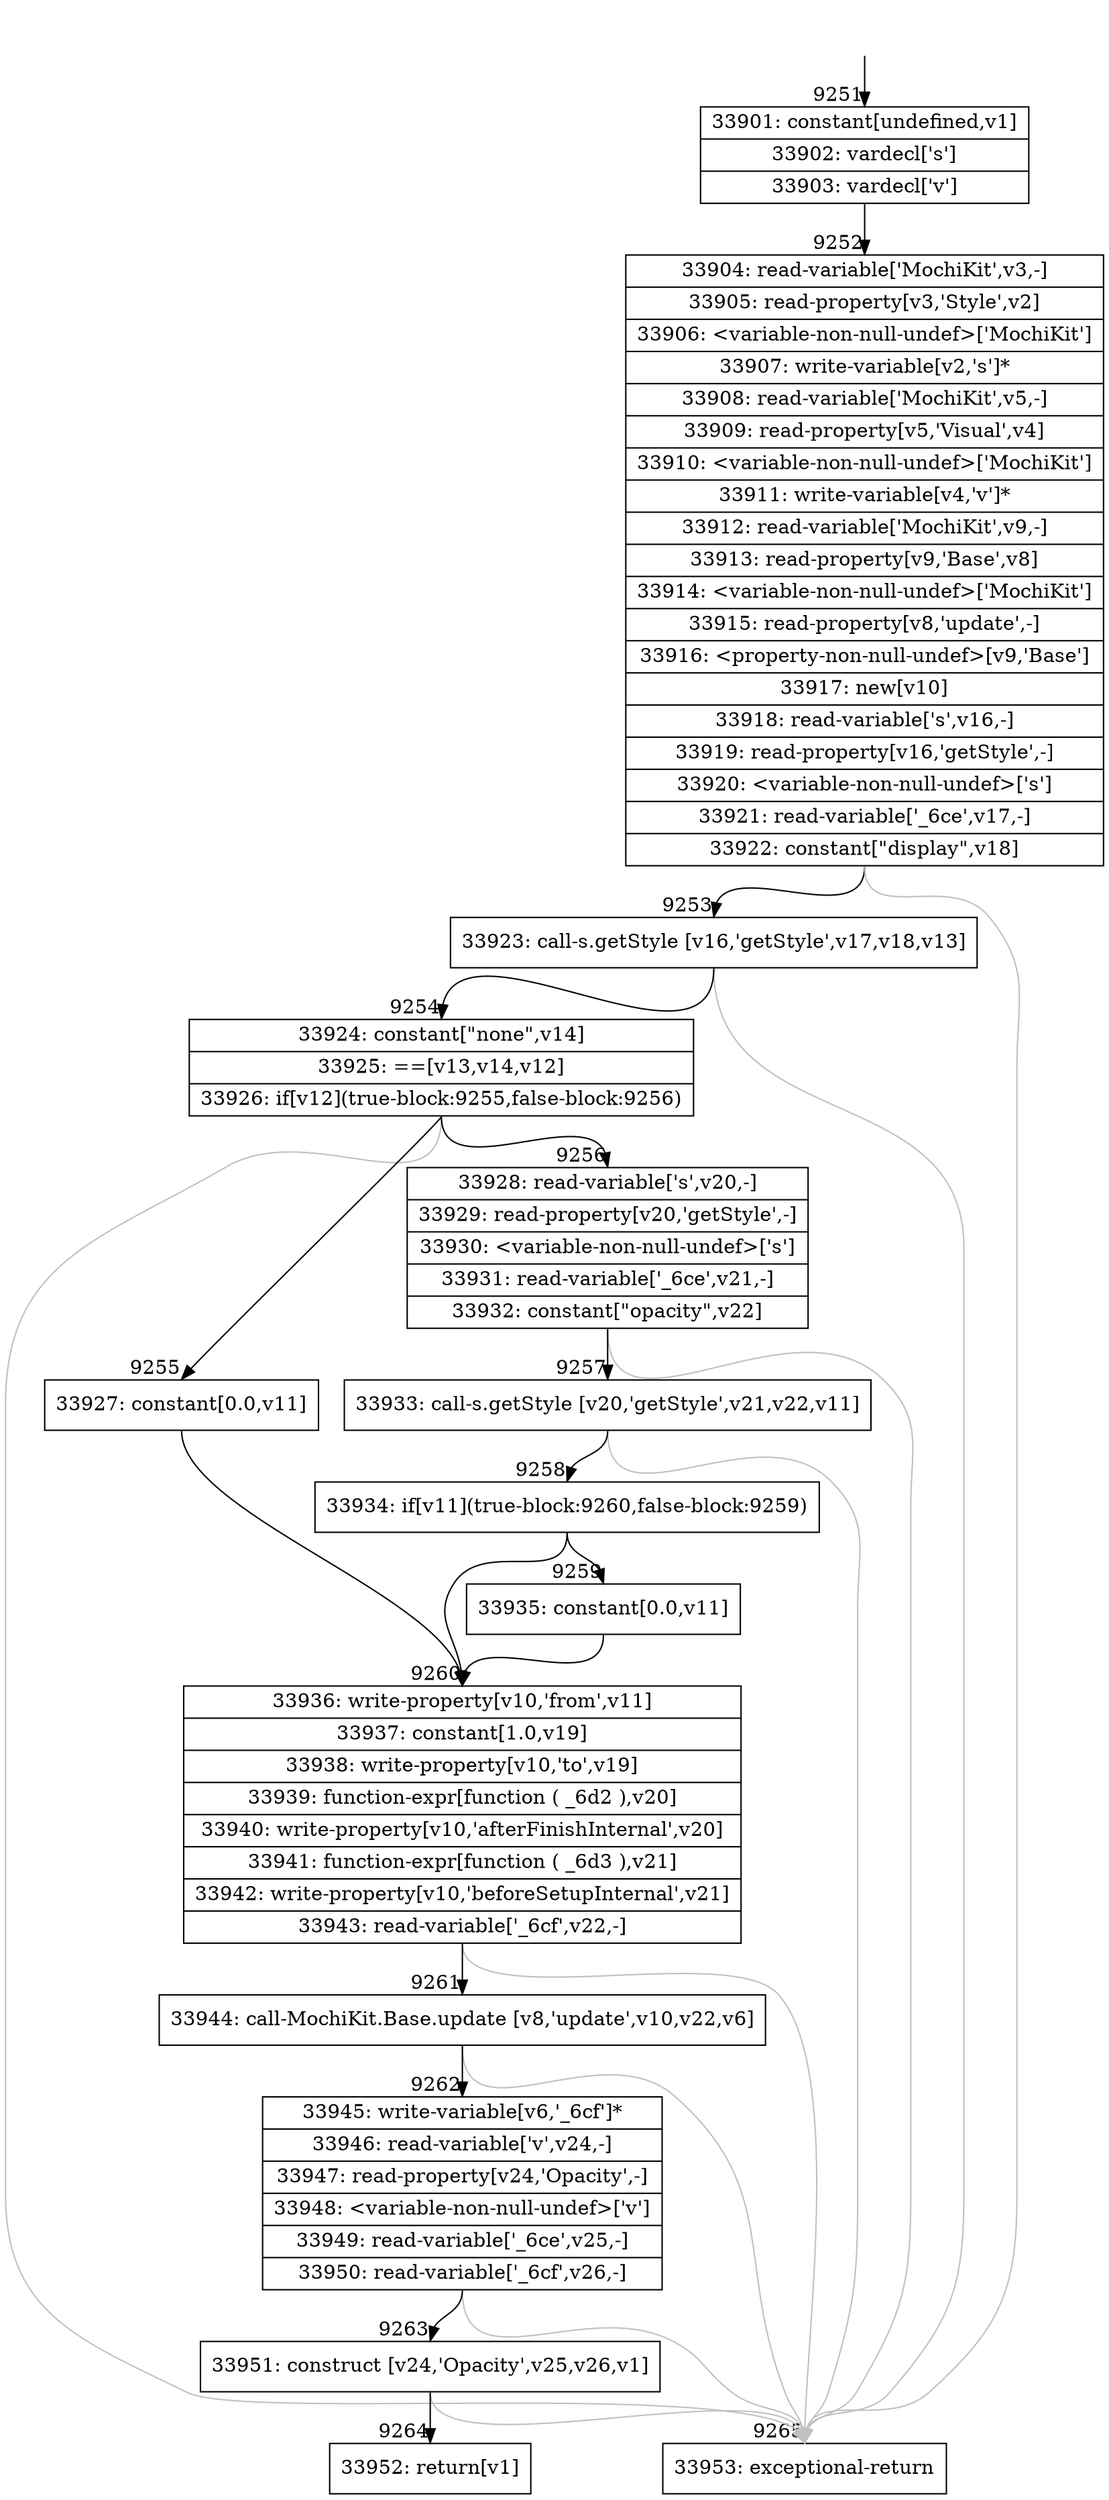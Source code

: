 digraph {
rankdir="TD"
BB_entry640[shape=none,label=""];
BB_entry640 -> BB9251 [tailport=s, headport=n, headlabel="    9251"]
BB9251 [shape=record label="{33901: constant[undefined,v1]|33902: vardecl['s']|33903: vardecl['v']}" ] 
BB9251 -> BB9252 [tailport=s, headport=n, headlabel="      9252"]
BB9252 [shape=record label="{33904: read-variable['MochiKit',v3,-]|33905: read-property[v3,'Style',v2]|33906: \<variable-non-null-undef\>['MochiKit']|33907: write-variable[v2,'s']*|33908: read-variable['MochiKit',v5,-]|33909: read-property[v5,'Visual',v4]|33910: \<variable-non-null-undef\>['MochiKit']|33911: write-variable[v4,'v']*|33912: read-variable['MochiKit',v9,-]|33913: read-property[v9,'Base',v8]|33914: \<variable-non-null-undef\>['MochiKit']|33915: read-property[v8,'update',-]|33916: \<property-non-null-undef\>[v9,'Base']|33917: new[v10]|33918: read-variable['s',v16,-]|33919: read-property[v16,'getStyle',-]|33920: \<variable-non-null-undef\>['s']|33921: read-variable['_6ce',v17,-]|33922: constant[\"display\",v18]}" ] 
BB9252 -> BB9253 [tailport=s, headport=n, headlabel="      9253"]
BB9252 -> BB9265 [tailport=s, headport=n, color=gray, headlabel="      9265"]
BB9253 [shape=record label="{33923: call-s.getStyle [v16,'getStyle',v17,v18,v13]}" ] 
BB9253 -> BB9254 [tailport=s, headport=n, headlabel="      9254"]
BB9253 -> BB9265 [tailport=s, headport=n, color=gray]
BB9254 [shape=record label="{33924: constant[\"none\",v14]|33925: ==[v13,v14,v12]|33926: if[v12](true-block:9255,false-block:9256)}" ] 
BB9254 -> BB9255 [tailport=s, headport=n, headlabel="      9255"]
BB9254 -> BB9256 [tailport=s, headport=n, headlabel="      9256"]
BB9254 -> BB9265 [tailport=s, headport=n, color=gray]
BB9255 [shape=record label="{33927: constant[0.0,v11]}" ] 
BB9255 -> BB9260 [tailport=s, headport=n, headlabel="      9260"]
BB9256 [shape=record label="{33928: read-variable['s',v20,-]|33929: read-property[v20,'getStyle',-]|33930: \<variable-non-null-undef\>['s']|33931: read-variable['_6ce',v21,-]|33932: constant[\"opacity\",v22]}" ] 
BB9256 -> BB9257 [tailport=s, headport=n, headlabel="      9257"]
BB9256 -> BB9265 [tailport=s, headport=n, color=gray]
BB9257 [shape=record label="{33933: call-s.getStyle [v20,'getStyle',v21,v22,v11]}" ] 
BB9257 -> BB9258 [tailport=s, headport=n, headlabel="      9258"]
BB9257 -> BB9265 [tailport=s, headport=n, color=gray]
BB9258 [shape=record label="{33934: if[v11](true-block:9260,false-block:9259)}" ] 
BB9258 -> BB9260 [tailport=s, headport=n]
BB9258 -> BB9259 [tailport=s, headport=n, headlabel="      9259"]
BB9259 [shape=record label="{33935: constant[0.0,v11]}" ] 
BB9259 -> BB9260 [tailport=s, headport=n]
BB9260 [shape=record label="{33936: write-property[v10,'from',v11]|33937: constant[1.0,v19]|33938: write-property[v10,'to',v19]|33939: function-expr[function ( _6d2 ),v20]|33940: write-property[v10,'afterFinishInternal',v20]|33941: function-expr[function ( _6d3 ),v21]|33942: write-property[v10,'beforeSetupInternal',v21]|33943: read-variable['_6cf',v22,-]}" ] 
BB9260 -> BB9261 [tailport=s, headport=n, headlabel="      9261"]
BB9260 -> BB9265 [tailport=s, headport=n, color=gray]
BB9261 [shape=record label="{33944: call-MochiKit.Base.update [v8,'update',v10,v22,v6]}" ] 
BB9261 -> BB9262 [tailport=s, headport=n, headlabel="      9262"]
BB9261 -> BB9265 [tailport=s, headport=n, color=gray]
BB9262 [shape=record label="{33945: write-variable[v6,'_6cf']*|33946: read-variable['v',v24,-]|33947: read-property[v24,'Opacity',-]|33948: \<variable-non-null-undef\>['v']|33949: read-variable['_6ce',v25,-]|33950: read-variable['_6cf',v26,-]}" ] 
BB9262 -> BB9263 [tailport=s, headport=n, headlabel="      9263"]
BB9262 -> BB9265 [tailport=s, headport=n, color=gray]
BB9263 [shape=record label="{33951: construct [v24,'Opacity',v25,v26,v1]}" ] 
BB9263 -> BB9264 [tailport=s, headport=n, headlabel="      9264"]
BB9263 -> BB9265 [tailport=s, headport=n, color=gray]
BB9264 [shape=record label="{33952: return[v1]}" ] 
BB9265 [shape=record label="{33953: exceptional-return}" ] 
//#$~ 6597
}
